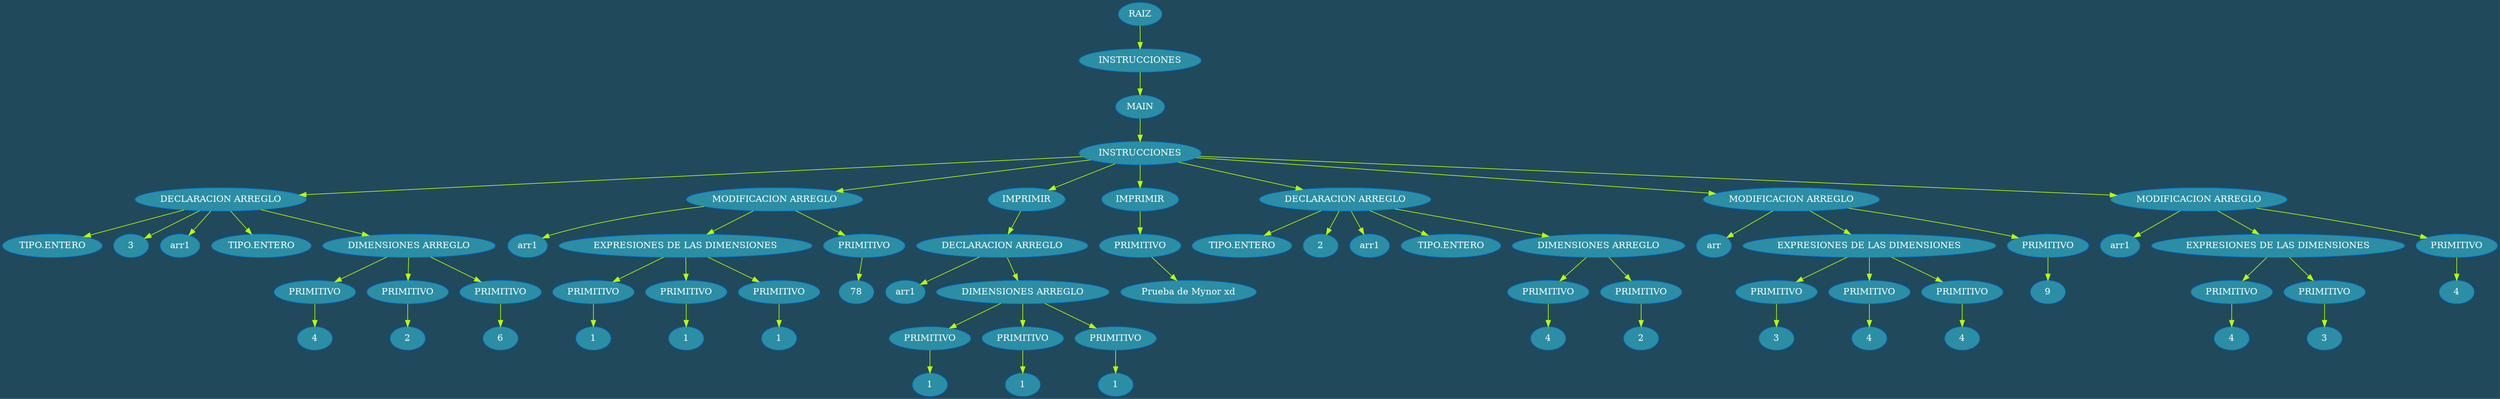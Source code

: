 digraph {
bgcolor="#21495c ";
 edge[color ="#b9ff00"];
node[style="filled" fillcolor="#2b8ea4 " fontcolor="white" color ="#007add"]n0[label="RAIZ"];
n1[label="INSTRUCCIONES"];
n0->n1;
n2[label="MAIN"];
n1->n2;
n3[label="INSTRUCCIONES"];
n2->n3;
n4[label="DECLARACION ARREGLO"];
n3->n4;
n5[label="TIPO.ENTERO"];
n4->n5;
n6[label="3"];
n4->n6;
n7[label="arr1"];
n4->n7;
n8[label="TIPO.ENTERO"];
n4->n8;
n9[label="DIMENSIONES ARREGLO"];
n4->n9;
n10[label="PRIMITIVO"];
n9->n10;
n11[label="4"];
n10->n11;
n12[label="PRIMITIVO"];
n9->n12;
n13[label="2"];
n12->n13;
n14[label="PRIMITIVO"];
n9->n14;
n15[label="6"];
n14->n15;
n16[label="MODIFICACION ARREGLO"];
n3->n16;
n17[label="arr1"];
n16->n17;
n18[label="EXPRESIONES DE LAS DIMENSIONES"];
n16->n18;
n19[label="PRIMITIVO"];
n18->n19;
n20[label="1"];
n19->n20;
n21[label="PRIMITIVO"];
n18->n21;
n22[label="1"];
n21->n22;
n23[label="PRIMITIVO"];
n18->n23;
n24[label="1"];
n23->n24;
n25[label="PRIMITIVO"];
n16->n25;
n26[label="78"];
n25->n26;
n27[label="IMPRIMIR"];
n3->n27;
n28[label="DECLARACION ARREGLO"];
n27->n28;
n29[label="arr1"];
n28->n29;
n30[label="DIMENSIONES ARREGLO"];
n28->n30;
n31[label="PRIMITIVO"];
n30->n31;
n32[label="1"];
n31->n32;
n33[label="PRIMITIVO"];
n30->n33;
n34[label="1"];
n33->n34;
n35[label="PRIMITIVO"];
n30->n35;
n36[label="1"];
n35->n36;
n37[label="IMPRIMIR"];
n3->n37;
n38[label="PRIMITIVO"];
n37->n38;
n39[label="Prueba de Mynor xd"];
n38->n39;
n40[label="DECLARACION ARREGLO"];
n3->n40;
n41[label="TIPO.ENTERO"];
n40->n41;
n42[label="2"];
n40->n42;
n43[label="arr1"];
n40->n43;
n44[label="TIPO.ENTERO"];
n40->n44;
n45[label="DIMENSIONES ARREGLO"];
n40->n45;
n46[label="PRIMITIVO"];
n45->n46;
n47[label="4"];
n46->n47;
n48[label="PRIMITIVO"];
n45->n48;
n49[label="2"];
n48->n49;
n50[label="MODIFICACION ARREGLO"];
n3->n50;
n51[label="arr"];
n50->n51;
n52[label="EXPRESIONES DE LAS DIMENSIONES"];
n50->n52;
n53[label="PRIMITIVO"];
n52->n53;
n54[label="3"];
n53->n54;
n55[label="PRIMITIVO"];
n52->n55;
n56[label="4"];
n55->n56;
n57[label="PRIMITIVO"];
n52->n57;
n58[label="4"];
n57->n58;
n59[label="PRIMITIVO"];
n50->n59;
n60[label="9"];
n59->n60;
n61[label="MODIFICACION ARREGLO"];
n3->n61;
n62[label="arr1"];
n61->n62;
n63[label="EXPRESIONES DE LAS DIMENSIONES"];
n61->n63;
n64[label="PRIMITIVO"];
n63->n64;
n65[label="4"];
n64->n65;
n66[label="PRIMITIVO"];
n63->n66;
n67[label="3"];
n66->n67;
n68[label="PRIMITIVO"];
n61->n68;
n69[label="4"];
n68->n69;
}